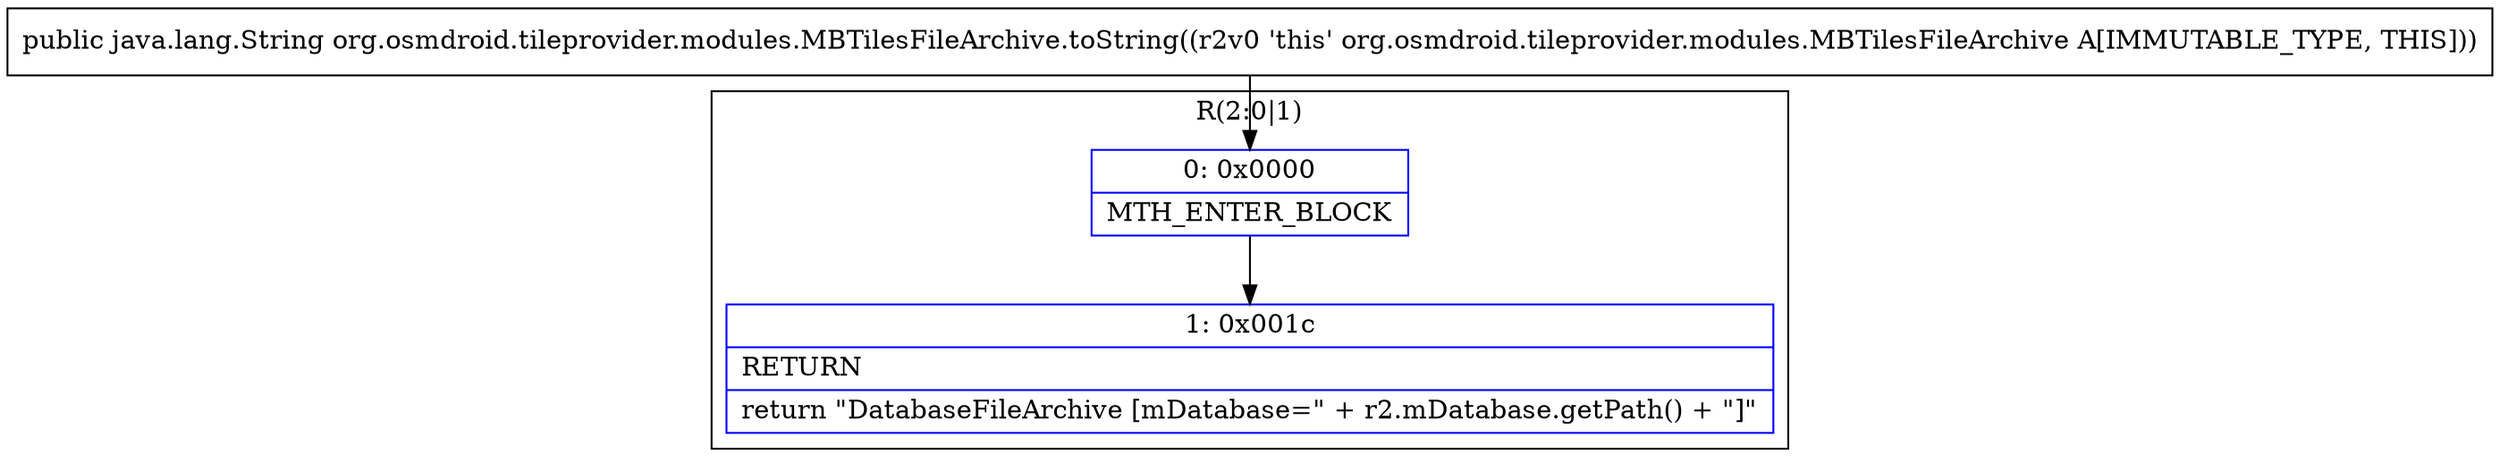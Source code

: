 digraph "CFG fororg.osmdroid.tileprovider.modules.MBTilesFileArchive.toString()Ljava\/lang\/String;" {
subgraph cluster_Region_74506258 {
label = "R(2:0|1)";
node [shape=record,color=blue];
Node_0 [shape=record,label="{0\:\ 0x0000|MTH_ENTER_BLOCK\l}"];
Node_1 [shape=record,label="{1\:\ 0x001c|RETURN\l|return \"DatabaseFileArchive [mDatabase=\" + r2.mDatabase.getPath() + \"]\"\l}"];
}
MethodNode[shape=record,label="{public java.lang.String org.osmdroid.tileprovider.modules.MBTilesFileArchive.toString((r2v0 'this' org.osmdroid.tileprovider.modules.MBTilesFileArchive A[IMMUTABLE_TYPE, THIS])) }"];
MethodNode -> Node_0;
Node_0 -> Node_1;
}

